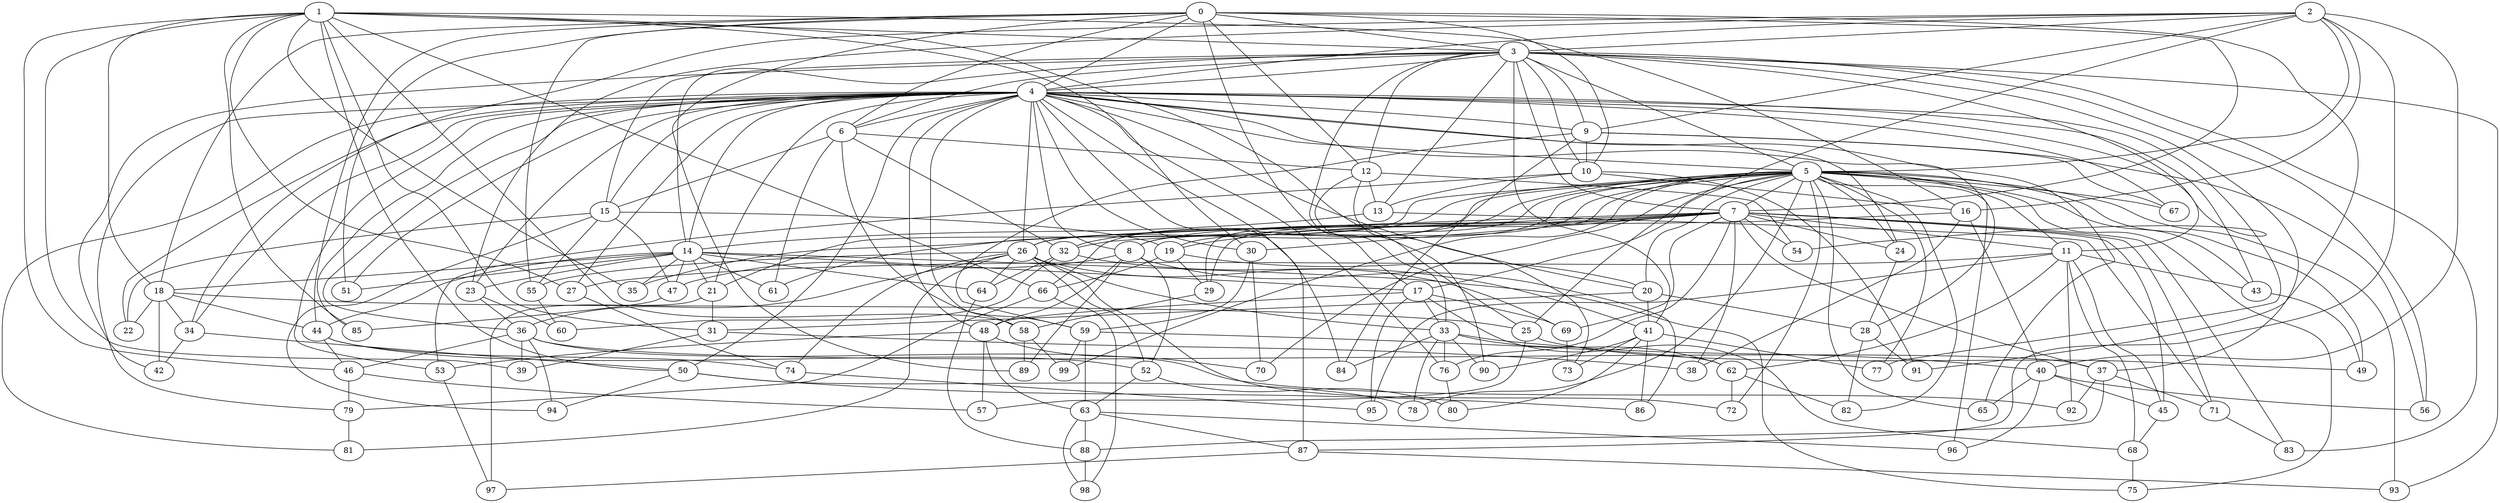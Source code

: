 strict graph "barabasi_albert_graph(100,3)" {
0;
1;
2;
3;
4;
5;
6;
7;
8;
9;
10;
11;
12;
13;
14;
15;
16;
17;
18;
19;
20;
21;
22;
23;
24;
25;
26;
27;
28;
29;
30;
31;
32;
33;
34;
35;
36;
37;
38;
39;
40;
41;
42;
43;
44;
45;
46;
47;
48;
49;
50;
51;
52;
53;
54;
55;
56;
57;
58;
59;
60;
61;
62;
63;
64;
65;
66;
67;
68;
69;
70;
71;
72;
73;
74;
75;
76;
77;
78;
79;
80;
81;
82;
83;
84;
85;
86;
87;
88;
89;
90;
91;
92;
93;
94;
95;
96;
97;
98;
99;
0 -- 3  [is_available=True, prob="0.855569224045"];
0 -- 4  [is_available=True, prob="1.0"];
0 -- 6  [is_available=True, prob="0.892589303358"];
0 -- 7  [is_available=True, prob="0.579845194925"];
0 -- 44  [is_available=True, prob="0.500161669221"];
0 -- 10  [is_available=True, prob="1.0"];
0 -- 12  [is_available=True, prob="0.592056237005"];
0 -- 17  [is_available=True, prob="1.0"];
0 -- 18  [is_available=True, prob="0.383919971535"];
0 -- 51  [is_available=True, prob="0.555783308813"];
0 -- 55  [is_available=True, prob="0.716469638923"];
0 -- 89  [is_available=True, prob="0.583680630748"];
0 -- 91  [is_available=True, prob="0.037872924043"];
1 -- 66  [is_available=True, prob="1.0"];
1 -- 3  [is_available=True, prob="0.804883285439"];
1 -- 39  [is_available=True, prob="0.148582084928"];
1 -- 50  [is_available=True, prob="0.638955066081"];
1 -- 46  [is_available=True, prob="0.489080391789"];
1 -- 16  [is_available=True, prob="1.0"];
1 -- 18  [is_available=True, prob="1.0"];
1 -- 35  [is_available=True, prob="0.991785389757"];
1 -- 85  [is_available=True, prob="0.20114761492"];
1 -- 25  [is_available=True, prob="0.849131584648"];
1 -- 58  [is_available=True, prob="1.0"];
1 -- 27  [is_available=True, prob="0.656869941671"];
1 -- 30  [is_available=True, prob="0.541963461403"];
1 -- 31  [is_available=True, prob="0.5259901676"];
2 -- 34  [is_available=True, prob="0.789393770134"];
2 -- 3  [is_available=True, prob="1.0"];
2 -- 4  [is_available=True, prob="1.0"];
2 -- 5  [is_available=True, prob="0.0699744991171"];
2 -- 40  [is_available=True, prob="1.0"];
2 -- 9  [is_available=True, prob="1.0"];
2 -- 87  [is_available=True, prob="1.0"];
2 -- 16  [is_available=True, prob="0.582101619418"];
2 -- 23  [is_available=True, prob="0.674500964751"];
2 -- 25  [is_available=True, prob="0.146564235043"];
3 -- 4  [is_available=True, prob="0.403932939519"];
3 -- 5  [is_available=True, prob="0.388291638705"];
3 -- 6  [is_available=True, prob="1.0"];
3 -- 7  [is_available=True, prob="0.649382258213"];
3 -- 9  [is_available=True, prob="0.552852603384"];
3 -- 10  [is_available=True, prob="0.369995880316"];
3 -- 12  [is_available=True, prob="0.127330789652"];
3 -- 13  [is_available=True, prob="0.0949908366519"];
3 -- 14  [is_available=True, prob="0.824019677593"];
3 -- 15  [is_available=True, prob="1.0"];
3 -- 83  [is_available=True, prob="1.0"];
3 -- 93  [is_available=True, prob="1.0"];
3 -- 54  [is_available=True, prob="0.217112240693"];
3 -- 41  [is_available=True, prob="1.0"];
3 -- 56  [is_available=True, prob="0.714458496471"];
3 -- 33  [is_available=True, prob="1.0"];
3 -- 42  [is_available=True, prob="0.34527080177"];
3 -- 37  [is_available=True, prob="0.806491394555"];
4 -- 5  [is_available=True, prob="0.0216139142665"];
4 -- 6  [is_available=True, prob="0.871673757162"];
4 -- 8  [is_available=True, prob="0.802712278833"];
4 -- 9  [is_available=True, prob="0.787579483242"];
4 -- 11  [is_available=True, prob="0.518443279359"];
4 -- 14  [is_available=True, prob="0.0667144568612"];
4 -- 15  [is_available=True, prob="0.145127722357"];
4 -- 20  [is_available=True, prob="0.484395777174"];
4 -- 21  [is_available=True, prob="0.765156988524"];
4 -- 22  [is_available=True, prob="0.127021770857"];
4 -- 23  [is_available=True, prob="0.157371090037"];
4 -- 24  [is_available=True, prob="0.61626808264"];
4 -- 26  [is_available=True, prob="0.234765049987"];
4 -- 27  [is_available=True, prob="0.752564111704"];
4 -- 28  [is_available=True, prob="1.0"];
4 -- 30  [is_available=True, prob="1.0"];
4 -- 34  [is_available=True, prob="0.387992191222"];
4 -- 36  [is_available=True, prob="0.757023926392"];
4 -- 43  [is_available=True, prob="1.0"];
4 -- 48  [is_available=True, prob="0.0312227081819"];
4 -- 50  [is_available=True, prob="0.160432033711"];
4 -- 51  [is_available=True, prob="1.0"];
4 -- 53  [is_available=True, prob="0.215967845884"];
4 -- 58  [is_available=True, prob="0.75638600221"];
4 -- 65  [is_available=True, prob="0.516919600901"];
4 -- 67  [is_available=True, prob="1.0"];
4 -- 76  [is_available=True, prob="0.669530041835"];
4 -- 77  [is_available=True, prob="0.903562183852"];
4 -- 79  [is_available=True, prob="0.946943527034"];
4 -- 81  [is_available=True, prob="0.81713890329"];
4 -- 84  [is_available=True, prob="0.0225273573676"];
4 -- 85  [is_available=True, prob="0.352243748051"];
4 -- 87  [is_available=True, prob="0.918394637812"];
5 -- 7  [is_available=True, prob="0.256863216111"];
5 -- 8  [is_available=True, prob="1.0"];
5 -- 11  [is_available=True, prob="0.71369180558"];
5 -- 17  [is_available=True, prob="1.0"];
5 -- 19  [is_available=True, prob="0.902123302163"];
5 -- 20  [is_available=True, prob="0.349096877313"];
5 -- 21  [is_available=True, prob="0.572424295648"];
5 -- 24  [is_available=True, prob="0.835945572746"];
5 -- 26  [is_available=True, prob="0.737696558682"];
5 -- 29  [is_available=True, prob="0.889649800696"];
5 -- 32  [is_available=True, prob="0.937731890454"];
5 -- 43  [is_available=True, prob="1.0"];
5 -- 49  [is_available=True, prob="0.77329106341"];
5 -- 61  [is_available=True, prob="0.721811663388"];
5 -- 65  [is_available=True, prob="0.117091734043"];
5 -- 66  [is_available=True, prob="1.0"];
5 -- 67  [is_available=True, prob="0.745669369003"];
5 -- 70  [is_available=True, prob="0.279475052762"];
5 -- 72  [is_available=True, prob="1.0"];
5 -- 75  [is_available=True, prob="0.832319162378"];
5 -- 77  [is_available=True, prob="0.357221097897"];
5 -- 78  [is_available=True, prob="0.930290673191"];
5 -- 82  [is_available=True, prob="0.130714149144"];
5 -- 93  [is_available=True, prob="0.396750057533"];
5 -- 96  [is_available=True, prob="0.936026829821"];
5 -- 99  [is_available=True, prob="0.718233418568"];
6 -- 32  [is_available=True, prob="0.617711629725"];
6 -- 12  [is_available=True, prob="1.0"];
6 -- 15  [is_available=True, prob="0.257843709812"];
6 -- 59  [is_available=True, prob="0.751335059358"];
6 -- 61  [is_available=True, prob="0.481380533173"];
7 -- 32  [is_available=True, prob="0.221608479387"];
7 -- 83  [is_available=True, prob="0.493125481998"];
7 -- 35  [is_available=True, prob="0.211038176087"];
7 -- 71  [is_available=True, prob="0.0151475090721"];
7 -- 8  [is_available=True, prob="1.0"];
7 -- 11  [is_available=True, prob="0.145456874164"];
7 -- 76  [is_available=True, prob="0.534299639935"];
7 -- 45  [is_available=True, prob="0.746124695064"];
7 -- 19  [is_available=True, prob="0.768968896111"];
7 -- 54  [is_available=True, prob="1.0"];
7 -- 69  [is_available=True, prob="0.487711066072"];
7 -- 24  [is_available=True, prob="0.535662758631"];
7 -- 38  [is_available=True, prob="1.0"];
7 -- 29  [is_available=True, prob="0.855722871168"];
7 -- 30  [is_available=True, prob="0.141703227179"];
7 -- 37  [is_available=True, prob="0.431349399049"];
8 -- 47  [is_available=True, prob="0.188917145111"];
8 -- 48  [is_available=True, prob="0.82034607298"];
8 -- 52  [is_available=True, prob="0.0960626108565"];
8 -- 86  [is_available=True, prob="0.110994489709"];
8 -- 89  [is_available=True, prob="0.10582304906"];
9 -- 10  [is_available=True, prob="0.438582156265"];
9 -- 67  [is_available=True, prob="0.749530572382"];
9 -- 84  [is_available=True, prob="1.0"];
9 -- 56  [is_available=True, prob="0.199469051762"];
9 -- 59  [is_available=True, prob="0.343966926492"];
10 -- 13  [is_available=True, prob="1.0"];
10 -- 16  [is_available=True, prob="0.159361457266"];
10 -- 53  [is_available=True, prob="0.869739199314"];
10 -- 91  [is_available=True, prob="0.480259916873"];
11 -- 43  [is_available=True, prob="0.19277172814"];
11 -- 45  [is_available=True, prob="0.838751971721"];
11 -- 68  [is_available=True, prob="0.416669265313"];
11 -- 27  [is_available=True, prob="0.231745042352"];
11 -- 92  [is_available=True, prob="0.668076555247"];
11 -- 62  [is_available=True, prob="0.945719478261"];
11 -- 95  [is_available=True, prob="0.284840069131"];
12 -- 73  [is_available=True, prob="1.0"];
12 -- 13  [is_available=True, prob="1.0"];
12 -- 54  [is_available=True, prob="0.441030740856"];
12 -- 90  [is_available=True, prob="0.525853413637"];
13 -- 14  [is_available=True, prob="1.0"];
13 -- 71  [is_available=True, prob="1.0"];
14 -- 64  [is_available=True, prob="0.86760870903"];
14 -- 51  [is_available=True, prob="0.0452275855889"];
14 -- 75  [is_available=True, prob="0.00387105309211"];
14 -- 44  [is_available=True, prob="0.729680825235"];
14 -- 47  [is_available=True, prob="0.766562076963"];
14 -- 17  [is_available=True, prob="1.0"];
14 -- 18  [is_available=True, prob="0.236965438349"];
14 -- 35  [is_available=True, prob="0.179860743194"];
14 -- 21  [is_available=True, prob="1.0"];
14 -- 23  [is_available=True, prob="0.326086741559"];
14 -- 61  [is_available=True, prob="1.0"];
15 -- 47  [is_available=True, prob="0.437626341172"];
15 -- 19  [is_available=True, prob="0.808439491551"];
15 -- 22  [is_available=True, prob="1.0"];
15 -- 55  [is_available=True, prob="0.420970388971"];
15 -- 94  [is_available=True, prob="0.577507160722"];
16 -- 38  [is_available=True, prob="1.0"];
16 -- 40  [is_available=True, prob="0.0425425701774"];
16 -- 26  [is_available=True, prob="0.921431120684"];
17 -- 33  [is_available=True, prob="0.142072709842"];
17 -- 68  [is_available=True, prob="0.603393816597"];
17 -- 48  [is_available=True, prob="0.383672634042"];
17 -- 95  [is_available=True, prob="1.0"];
17 -- 69  [is_available=True, prob="1.0"];
18 -- 34  [is_available=True, prob="0.231876480932"];
18 -- 42  [is_available=True, prob="1.0"];
18 -- 44  [is_available=True, prob="0.356828484649"];
18 -- 22  [is_available=True, prob="0.342866505269"];
18 -- 25  [is_available=True, prob="0.884477863359"];
19 -- 66  [is_available=True, prob="1.0"];
19 -- 20  [is_available=True, prob="0.0227473974936"];
19 -- 29  [is_available=True, prob="0.66189336233"];
20 -- 41  [is_available=True, prob="1.0"];
20 -- 28  [is_available=True, prob="0.409377112419"];
20 -- 31  [is_available=True, prob="1.0"];
21 -- 97  [is_available=True, prob="0.495750977157"];
21 -- 31  [is_available=True, prob="0.117222239693"];
23 -- 36  [is_available=True, prob="0.962190303489"];
23 -- 60  [is_available=True, prob="0.433391428798"];
24 -- 28  [is_available=True, prob="1.0"];
25 -- 57  [is_available=True, prob="1.0"];
25 -- 49  [is_available=True, prob="1.0"];
26 -- 64  [is_available=True, prob="0.507117856755"];
26 -- 33  [is_available=True, prob="0.523805724707"];
26 -- 72  [is_available=True, prob="0.466846820328"];
26 -- 74  [is_available=True, prob="0.351239476625"];
26 -- 81  [is_available=True, prob="0.985161164002"];
26 -- 52  [is_available=True, prob="1.0"];
26 -- 55  [is_available=True, prob="0.261189879888"];
26 -- 36  [is_available=True, prob="0.441204783247"];
26 -- 69  [is_available=True, prob="0.143655646633"];
27 -- 74  [is_available=True, prob="0.199463134205"];
28 -- 82  [is_available=True, prob="0.589985285905"];
28 -- 91  [is_available=True, prob="0.136646149517"];
29 -- 58  [is_available=True, prob="1.0"];
30 -- 59  [is_available=True, prob="0.3255566306"];
30 -- 70  [is_available=True, prob="1.0"];
31 -- 38  [is_available=True, prob="0.361897922366"];
31 -- 39  [is_available=True, prob="1.0"];
32 -- 64  [is_available=True, prob="0.763501077168"];
32 -- 41  [is_available=True, prob="1.0"];
32 -- 60  [is_available=True, prob="1.0"];
33 -- 40  [is_available=True, prob="0.211326475822"];
33 -- 76  [is_available=True, prob="0.620881044368"];
33 -- 78  [is_available=True, prob="0.576210838079"];
33 -- 84  [is_available=True, prob="0.817811993308"];
33 -- 90  [is_available=True, prob="0.712617669127"];
33 -- 62  [is_available=True, prob="1.0"];
34 -- 50  [is_available=True, prob="1.0"];
34 -- 42  [is_available=True, prob="0.315535420076"];
36 -- 37  [is_available=True, prob="0.214112597498"];
36 -- 39  [is_available=True, prob="1.0"];
36 -- 46  [is_available=True, prob="0.660947213402"];
36 -- 92  [is_available=True, prob="0.761484158461"];
36 -- 94  [is_available=True, prob="1.0"];
37 -- 71  [is_available=True, prob="0.44079328732"];
37 -- 88  [is_available=True, prob="1.0"];
37 -- 92  [is_available=True, prob="0.710631526068"];
40 -- 96  [is_available=True, prob="0.403006808838"];
40 -- 65  [is_available=True, prob="0.518834052052"];
40 -- 45  [is_available=True, prob="0.687467564184"];
40 -- 56  [is_available=True, prob="0.110472737729"];
41 -- 73  [is_available=True, prob="0.505486916642"];
41 -- 77  [is_available=True, prob="1.0"];
41 -- 80  [is_available=True, prob="1.0"];
41 -- 86  [is_available=True, prob="1.0"];
41 -- 90  [is_available=True, prob="0.759440885157"];
43 -- 49  [is_available=True, prob="0.334208914992"];
44 -- 74  [is_available=True, prob="0.922206068515"];
44 -- 46  [is_available=True, prob="0.162930836026"];
44 -- 52  [is_available=True, prob="1.0"];
45 -- 68  [is_available=True, prob="1.0"];
46 -- 79  [is_available=True, prob="0.117697812901"];
46 -- 57  [is_available=True, prob="0.368124363606"];
47 -- 85  [is_available=True, prob="0.063572190693"];
48 -- 70  [is_available=True, prob="0.762382820053"];
48 -- 53  [is_available=True, prob="0.125424441205"];
48 -- 57  [is_available=True, prob="0.760220690396"];
48 -- 63  [is_available=True, prob="1.0"];
50 -- 78  [is_available=True, prob="0.692855884057"];
50 -- 86  [is_available=True, prob="0.459251994106"];
50 -- 94  [is_available=True, prob="0.0751537597227"];
52 -- 80  [is_available=True, prob="1.0"];
52 -- 63  [is_available=True, prob="0.852837247169"];
53 -- 97  [is_available=True, prob="1.0"];
55 -- 60  [is_available=True, prob="1.0"];
58 -- 99  [is_available=True, prob="0.788776128167"];
58 -- 89  [is_available=True, prob="0.177206034975"];
59 -- 99  [is_available=True, prob="1.0"];
59 -- 62  [is_available=True, prob="1.0"];
59 -- 63  [is_available=True, prob="1.0"];
62 -- 72  [is_available=True, prob="0.718312570052"];
62 -- 82  [is_available=True, prob="1.0"];
63 -- 96  [is_available=True, prob="0.450358394998"];
63 -- 98  [is_available=True, prob="0.806605670261"];
63 -- 87  [is_available=True, prob="0.91183610872"];
63 -- 88  [is_available=True, prob="0.252872025569"];
64 -- 88  [is_available=True, prob="0.914753602142"];
66 -- 98  [is_available=True, prob="0.335201912104"];
66 -- 79  [is_available=True, prob="1.0"];
68 -- 75  [is_available=True, prob="0.592436538932"];
69 -- 73  [is_available=True, prob="0.29427395933"];
71 -- 83  [is_available=True, prob="0.683554391215"];
74 -- 95  [is_available=True, prob="0.414595911526"];
76 -- 80  [is_available=True, prob="0.891159101374"];
79 -- 81  [is_available=True, prob="1.0"];
87 -- 97  [is_available=True, prob="1.0"];
87 -- 93  [is_available=True, prob="1.0"];
88 -- 98  [is_available=True, prob="0.623952773032"];
}
